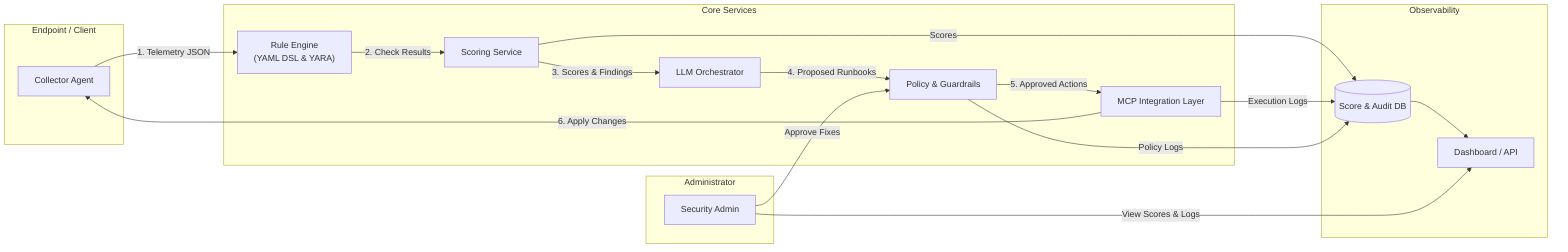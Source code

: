 flowchart LR
    %% ==== Katmanlar ====
    subgraph Client["Endpoint / Client"]
      EP[Collector Agent]
    end

    subgraph Core["Core Services"]
      RE["Rule Engine<br/>(YAML DSL & YARA)"]
      SC[Scoring Service]
      LLM[LLM Orchestrator]
      POL[Policy & Guardrails]
      MCP[MCP Integration Layer]
    end

    subgraph Viz["Observability"]
      DB[(Score & Audit DB)]
      UI[Dashboard / API]
    end

    subgraph Admin["Administrator"]
      ADM[Security Admin]
    end

    %% ==== Ana Akış ====
    EP -->|1. Telemetry JSON| RE
    RE -->|2. Check Results| SC
    SC -->|3. Scores & Findings| LLM
    LLM -->|4. Proposed Runbooks| POL
    POL -->|5. Approved Actions| MCP
    MCP -->|6. Apply Changes| EP

    %% ==== Raporlama & Log ====
    SC -->|Scores| DB
    MCP -->|Execution Logs| DB
    POL -->|Policy Logs| DB
    DB --> UI

    %% ==== Admin Etkileşimi ====
    ADM -->|View Scores & Logs| UI
    ADM -->|Approve Fixes| POL